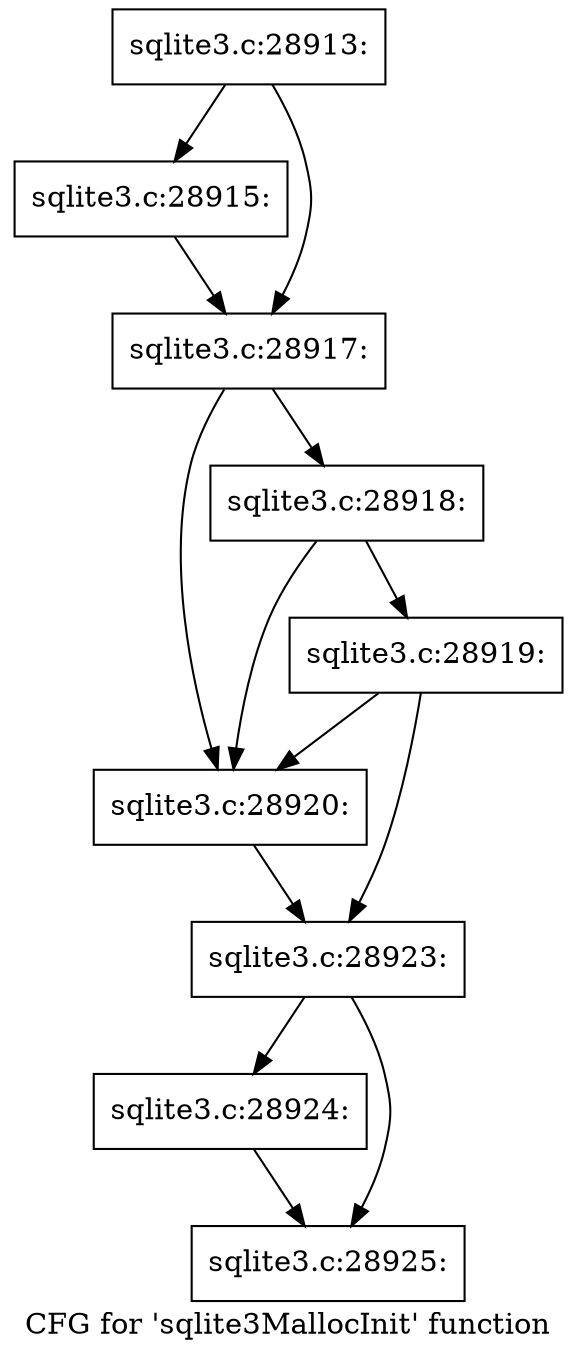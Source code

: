 digraph "CFG for 'sqlite3MallocInit' function" {
	label="CFG for 'sqlite3MallocInit' function";

	Node0x55c0fa42f000 [shape=record,label="{sqlite3.c:28913:}"];
	Node0x55c0fa42f000 -> Node0x55c0fa42e810;
	Node0x55c0fa42f000 -> Node0x55c0fa42f150;
	Node0x55c0fa42e810 [shape=record,label="{sqlite3.c:28915:}"];
	Node0x55c0fa42e810 -> Node0x55c0fa42f150;
	Node0x55c0fa42f150 [shape=record,label="{sqlite3.c:28917:}"];
	Node0x55c0fa42f150 -> Node0x55c0fa431390;
	Node0x55c0fa42f150 -> Node0x55c0fa4314b0;
	Node0x55c0fa4314b0 [shape=record,label="{sqlite3.c:28918:}"];
	Node0x55c0fa4314b0 -> Node0x55c0fa431390;
	Node0x55c0fa4314b0 -> Node0x55c0fa431430;
	Node0x55c0fa431430 [shape=record,label="{sqlite3.c:28919:}"];
	Node0x55c0fa431430 -> Node0x55c0fa431390;
	Node0x55c0fa431430 -> Node0x55c0fa4313e0;
	Node0x55c0fa431390 [shape=record,label="{sqlite3.c:28920:}"];
	Node0x55c0fa431390 -> Node0x55c0fa4313e0;
	Node0x55c0fa4313e0 [shape=record,label="{sqlite3.c:28923:}"];
	Node0x55c0fa4313e0 -> Node0x55c0fa432540;
	Node0x55c0fa4313e0 -> Node0x55c0fa432590;
	Node0x55c0fa432540 [shape=record,label="{sqlite3.c:28924:}"];
	Node0x55c0fa432540 -> Node0x55c0fa432590;
	Node0x55c0fa432590 [shape=record,label="{sqlite3.c:28925:}"];
}
